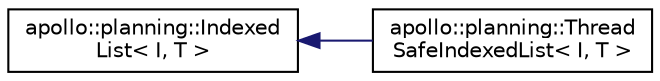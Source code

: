 digraph "Graphical Class Hierarchy"
{
  edge [fontname="Helvetica",fontsize="10",labelfontname="Helvetica",labelfontsize="10"];
  node [fontname="Helvetica",fontsize="10",shape=record];
  rankdir="LR";
  Node1 [label="apollo::planning::Indexed\lList\< I, T \>",height=0.2,width=0.4,color="black", fillcolor="white", style="filled",URL="$classapollo_1_1planning_1_1IndexedList.html"];
  Node1 -> Node2 [dir="back",color="midnightblue",fontsize="10",style="solid",fontname="Helvetica"];
  Node2 [label="apollo::planning::Thread\lSafeIndexedList\< I, T \>",height=0.2,width=0.4,color="black", fillcolor="white", style="filled",URL="$classapollo_1_1planning_1_1ThreadSafeIndexedList.html"];
}
